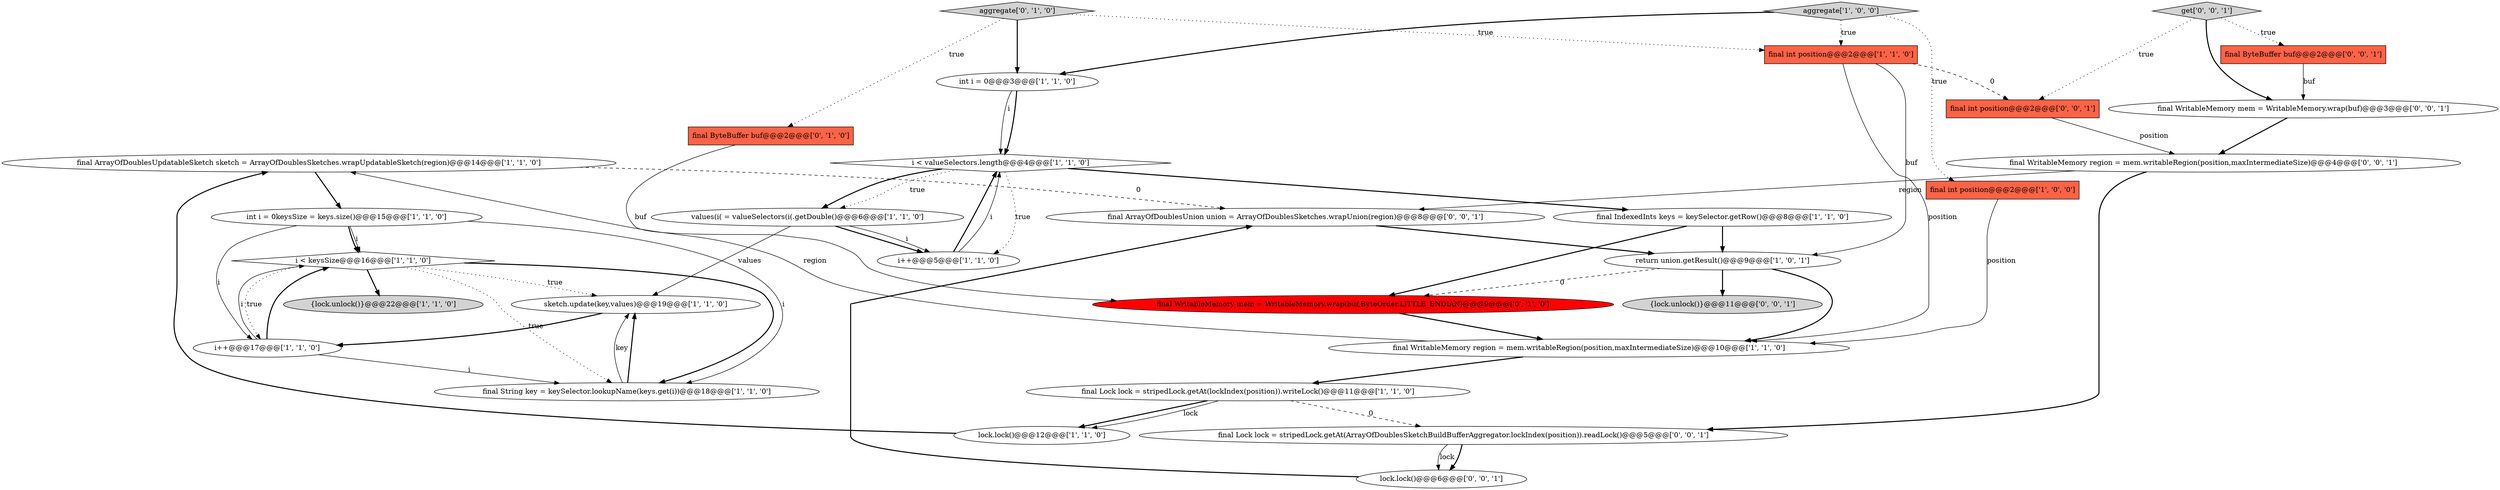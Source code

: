 digraph {
0 [style = filled, label = "i < keysSize@@@16@@@['1', '1', '0']", fillcolor = white, shape = diamond image = "AAA0AAABBB1BBB"];
30 [style = filled, label = "lock.lock()@@@6@@@['0', '0', '1']", fillcolor = white, shape = ellipse image = "AAA0AAABBB3BBB"];
20 [style = filled, label = "final WritableMemory mem = WritableMemory.wrap(buf,ByteOrder.LITTLE_ENDIAN)@@@9@@@['0', '1', '0']", fillcolor = red, shape = ellipse image = "AAA1AAABBB2BBB"];
12 [style = filled, label = "sketch.update(key,values)@@@19@@@['1', '1', '0']", fillcolor = white, shape = ellipse image = "AAA0AAABBB1BBB"];
23 [style = filled, label = "final int position@@@2@@@['0', '0', '1']", fillcolor = tomato, shape = box image = "AAA0AAABBB3BBB"];
26 [style = filled, label = "{lock.unlock()}@@@11@@@['0', '0', '1']", fillcolor = lightgray, shape = ellipse image = "AAA0AAABBB3BBB"];
24 [style = filled, label = "get['0', '0', '1']", fillcolor = lightgray, shape = diamond image = "AAA0AAABBB3BBB"];
25 [style = filled, label = "final Lock lock = stripedLock.getAt(ArrayOfDoublesSketchBuildBufferAggregator.lockIndex(position)).readLock()@@@5@@@['0', '0', '1']", fillcolor = white, shape = ellipse image = "AAA0AAABBB3BBB"];
10 [style = filled, label = "final String key = keySelector.lookupName(keys.get(i))@@@18@@@['1', '1', '0']", fillcolor = white, shape = ellipse image = "AAA0AAABBB1BBB"];
18 [style = filled, label = "i++@@@5@@@['1', '1', '0']", fillcolor = white, shape = ellipse image = "AAA0AAABBB1BBB"];
15 [style = filled, label = "final WritableMemory region = mem.writableRegion(position,maxIntermediateSize)@@@10@@@['1', '1', '0']", fillcolor = white, shape = ellipse image = "AAA0AAABBB1BBB"];
2 [style = filled, label = "int i = 0@@@3@@@['1', '1', '0']", fillcolor = white, shape = ellipse image = "AAA0AAABBB1BBB"];
8 [style = filled, label = "i < valueSelectors.length@@@4@@@['1', '1', '0']", fillcolor = white, shape = diamond image = "AAA0AAABBB1BBB"];
11 [style = filled, label = "int i = 0keysSize = keys.size()@@@15@@@['1', '1', '0']", fillcolor = white, shape = ellipse image = "AAA0AAABBB1BBB"];
3 [style = filled, label = "lock.lock()@@@12@@@['1', '1', '0']", fillcolor = white, shape = ellipse image = "AAA0AAABBB1BBB"];
9 [style = filled, label = "final ArrayOfDoublesUpdatableSketch sketch = ArrayOfDoublesSketches.wrapUpdatableSketch(region)@@@14@@@['1', '1', '0']", fillcolor = white, shape = ellipse image = "AAA0AAABBB1BBB"];
6 [style = filled, label = "final Lock lock = stripedLock.getAt(lockIndex(position)).writeLock()@@@11@@@['1', '1', '0']", fillcolor = white, shape = ellipse image = "AAA0AAABBB1BBB"];
5 [style = filled, label = "i++@@@17@@@['1', '1', '0']", fillcolor = white, shape = ellipse image = "AAA0AAABBB1BBB"];
4 [style = filled, label = "return union.getResult()@@@9@@@['1', '0', '1']", fillcolor = white, shape = ellipse image = "AAA0AAABBB1BBB"];
29 [style = filled, label = "final WritableMemory region = mem.writableRegion(position,maxIntermediateSize)@@@4@@@['0', '0', '1']", fillcolor = white, shape = ellipse image = "AAA0AAABBB3BBB"];
22 [style = filled, label = "final ByteBuffer buf@@@2@@@['0', '0', '1']", fillcolor = tomato, shape = box image = "AAA0AAABBB3BBB"];
17 [style = filled, label = "{lock.unlock()}@@@22@@@['1', '1', '0']", fillcolor = lightgray, shape = ellipse image = "AAA0AAABBB1BBB"];
16 [style = filled, label = "values(i( = valueSelectors(i(.getDouble()@@@6@@@['1', '1', '0']", fillcolor = white, shape = ellipse image = "AAA0AAABBB1BBB"];
21 [style = filled, label = "final ByteBuffer buf@@@2@@@['0', '1', '0']", fillcolor = tomato, shape = box image = "AAA0AAABBB2BBB"];
27 [style = filled, label = "final WritableMemory mem = WritableMemory.wrap(buf)@@@3@@@['0', '0', '1']", fillcolor = white, shape = ellipse image = "AAA0AAABBB3BBB"];
1 [style = filled, label = "aggregate['1', '0', '0']", fillcolor = lightgray, shape = diamond image = "AAA0AAABBB1BBB"];
13 [style = filled, label = "final int position@@@2@@@['1', '1', '0']", fillcolor = tomato, shape = box image = "AAA0AAABBB1BBB"];
14 [style = filled, label = "final IndexedInts keys = keySelector.getRow()@@@8@@@['1', '1', '0']", fillcolor = white, shape = ellipse image = "AAA0AAABBB1BBB"];
28 [style = filled, label = "final ArrayOfDoublesUnion union = ArrayOfDoublesSketches.wrapUnion(region)@@@8@@@['0', '0', '1']", fillcolor = white, shape = ellipse image = "AAA0AAABBB3BBB"];
7 [style = filled, label = "final int position@@@2@@@['1', '0', '0']", fillcolor = tomato, shape = box image = "AAA0AAABBB1BBB"];
19 [style = filled, label = "aggregate['0', '1', '0']", fillcolor = lightgray, shape = diamond image = "AAA0AAABBB2BBB"];
22->27 [style = solid, label="buf"];
11->10 [style = solid, label="i"];
8->16 [style = bold, label=""];
13->15 [style = solid, label="position"];
6->3 [style = bold, label=""];
0->12 [style = dotted, label="true"];
16->18 [style = bold, label=""];
0->5 [style = dotted, label="true"];
23->29 [style = solid, label="position"];
9->11 [style = bold, label=""];
12->5 [style = bold, label=""];
13->4 [style = solid, label="buf"];
0->10 [style = dotted, label="true"];
0->17 [style = bold, label=""];
25->30 [style = bold, label=""];
21->20 [style = solid, label="buf"];
9->28 [style = dashed, label="0"];
4->15 [style = bold, label=""];
8->16 [style = dotted, label="true"];
25->30 [style = solid, label="lock"];
4->26 [style = bold, label=""];
8->14 [style = bold, label=""];
29->25 [style = bold, label=""];
15->6 [style = bold, label=""];
19->21 [style = dotted, label="true"];
16->18 [style = solid, label="i"];
19->2 [style = bold, label=""];
19->13 [style = dotted, label="true"];
11->5 [style = solid, label="i"];
13->23 [style = dashed, label="0"];
6->3 [style = solid, label="lock"];
2->8 [style = solid, label="i"];
1->7 [style = dotted, label="true"];
3->9 [style = bold, label=""];
1->13 [style = dotted, label="true"];
0->10 [style = bold, label=""];
11->0 [style = bold, label=""];
28->4 [style = bold, label=""];
30->28 [style = bold, label=""];
24->23 [style = dotted, label="true"];
6->25 [style = dashed, label="0"];
5->0 [style = bold, label=""];
7->15 [style = solid, label="position"];
4->20 [style = dashed, label="0"];
15->9 [style = solid, label="region"];
10->12 [style = bold, label=""];
24->22 [style = dotted, label="true"];
14->20 [style = bold, label=""];
16->12 [style = solid, label="values"];
5->0 [style = solid, label="i"];
8->18 [style = dotted, label="true"];
1->2 [style = bold, label=""];
18->8 [style = bold, label=""];
27->29 [style = bold, label=""];
11->0 [style = solid, label="i"];
29->28 [style = solid, label="region"];
5->10 [style = solid, label="i"];
20->15 [style = bold, label=""];
24->27 [style = bold, label=""];
10->12 [style = solid, label="key"];
2->8 [style = bold, label=""];
14->4 [style = bold, label=""];
18->8 [style = solid, label="i"];
}
